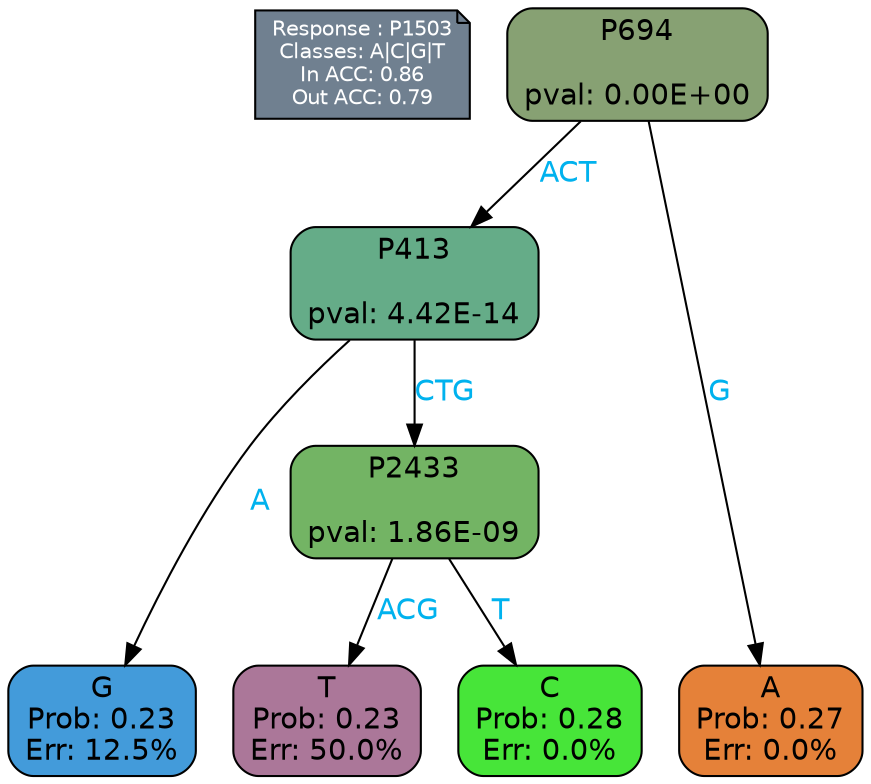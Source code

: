 digraph Tree {
node [shape=box, style="filled, rounded", color="black", fontname=helvetica] ;
graph [ranksep=equally, splines=polylines, bgcolor=transparent, dpi=600] ;
edge [fontname=helvetica] ;
LEGEND [label="Response : P1503
Classes: A|C|G|T
In ACC: 0.86
Out ACC: 0.79
",shape=note,align=left,style=filled,fillcolor="slategray",fontcolor="white",fontsize=10];1 [label="P694

pval: 0.00E+00", fillcolor="#87a173"] ;
2 [label="P413

pval: 4.42E-14", fillcolor="#65ac88"] ;
3 [label="G
Prob: 0.23
Err: 12.5%", fillcolor="#439bda"] ;
4 [label="P2433

pval: 1.86E-09", fillcolor="#73b464"] ;
5 [label="T
Prob: 0.23
Err: 50.0%", fillcolor="#ab7799"] ;
6 [label="C
Prob: 0.28
Err: 0.0%", fillcolor="#47e539"] ;
7 [label="A
Prob: 0.27
Err: 0.0%", fillcolor="#e58139"] ;
1 -> 2 [label="ACT",fontcolor=deepskyblue2] ;
1 -> 7 [label="G",fontcolor=deepskyblue2] ;
2 -> 3 [label="A",fontcolor=deepskyblue2] ;
2 -> 4 [label="CTG",fontcolor=deepskyblue2] ;
4 -> 5 [label="ACG",fontcolor=deepskyblue2] ;
4 -> 6 [label="T",fontcolor=deepskyblue2] ;
{rank = same; 3;5;6;7;}{rank = same; LEGEND;1;}}